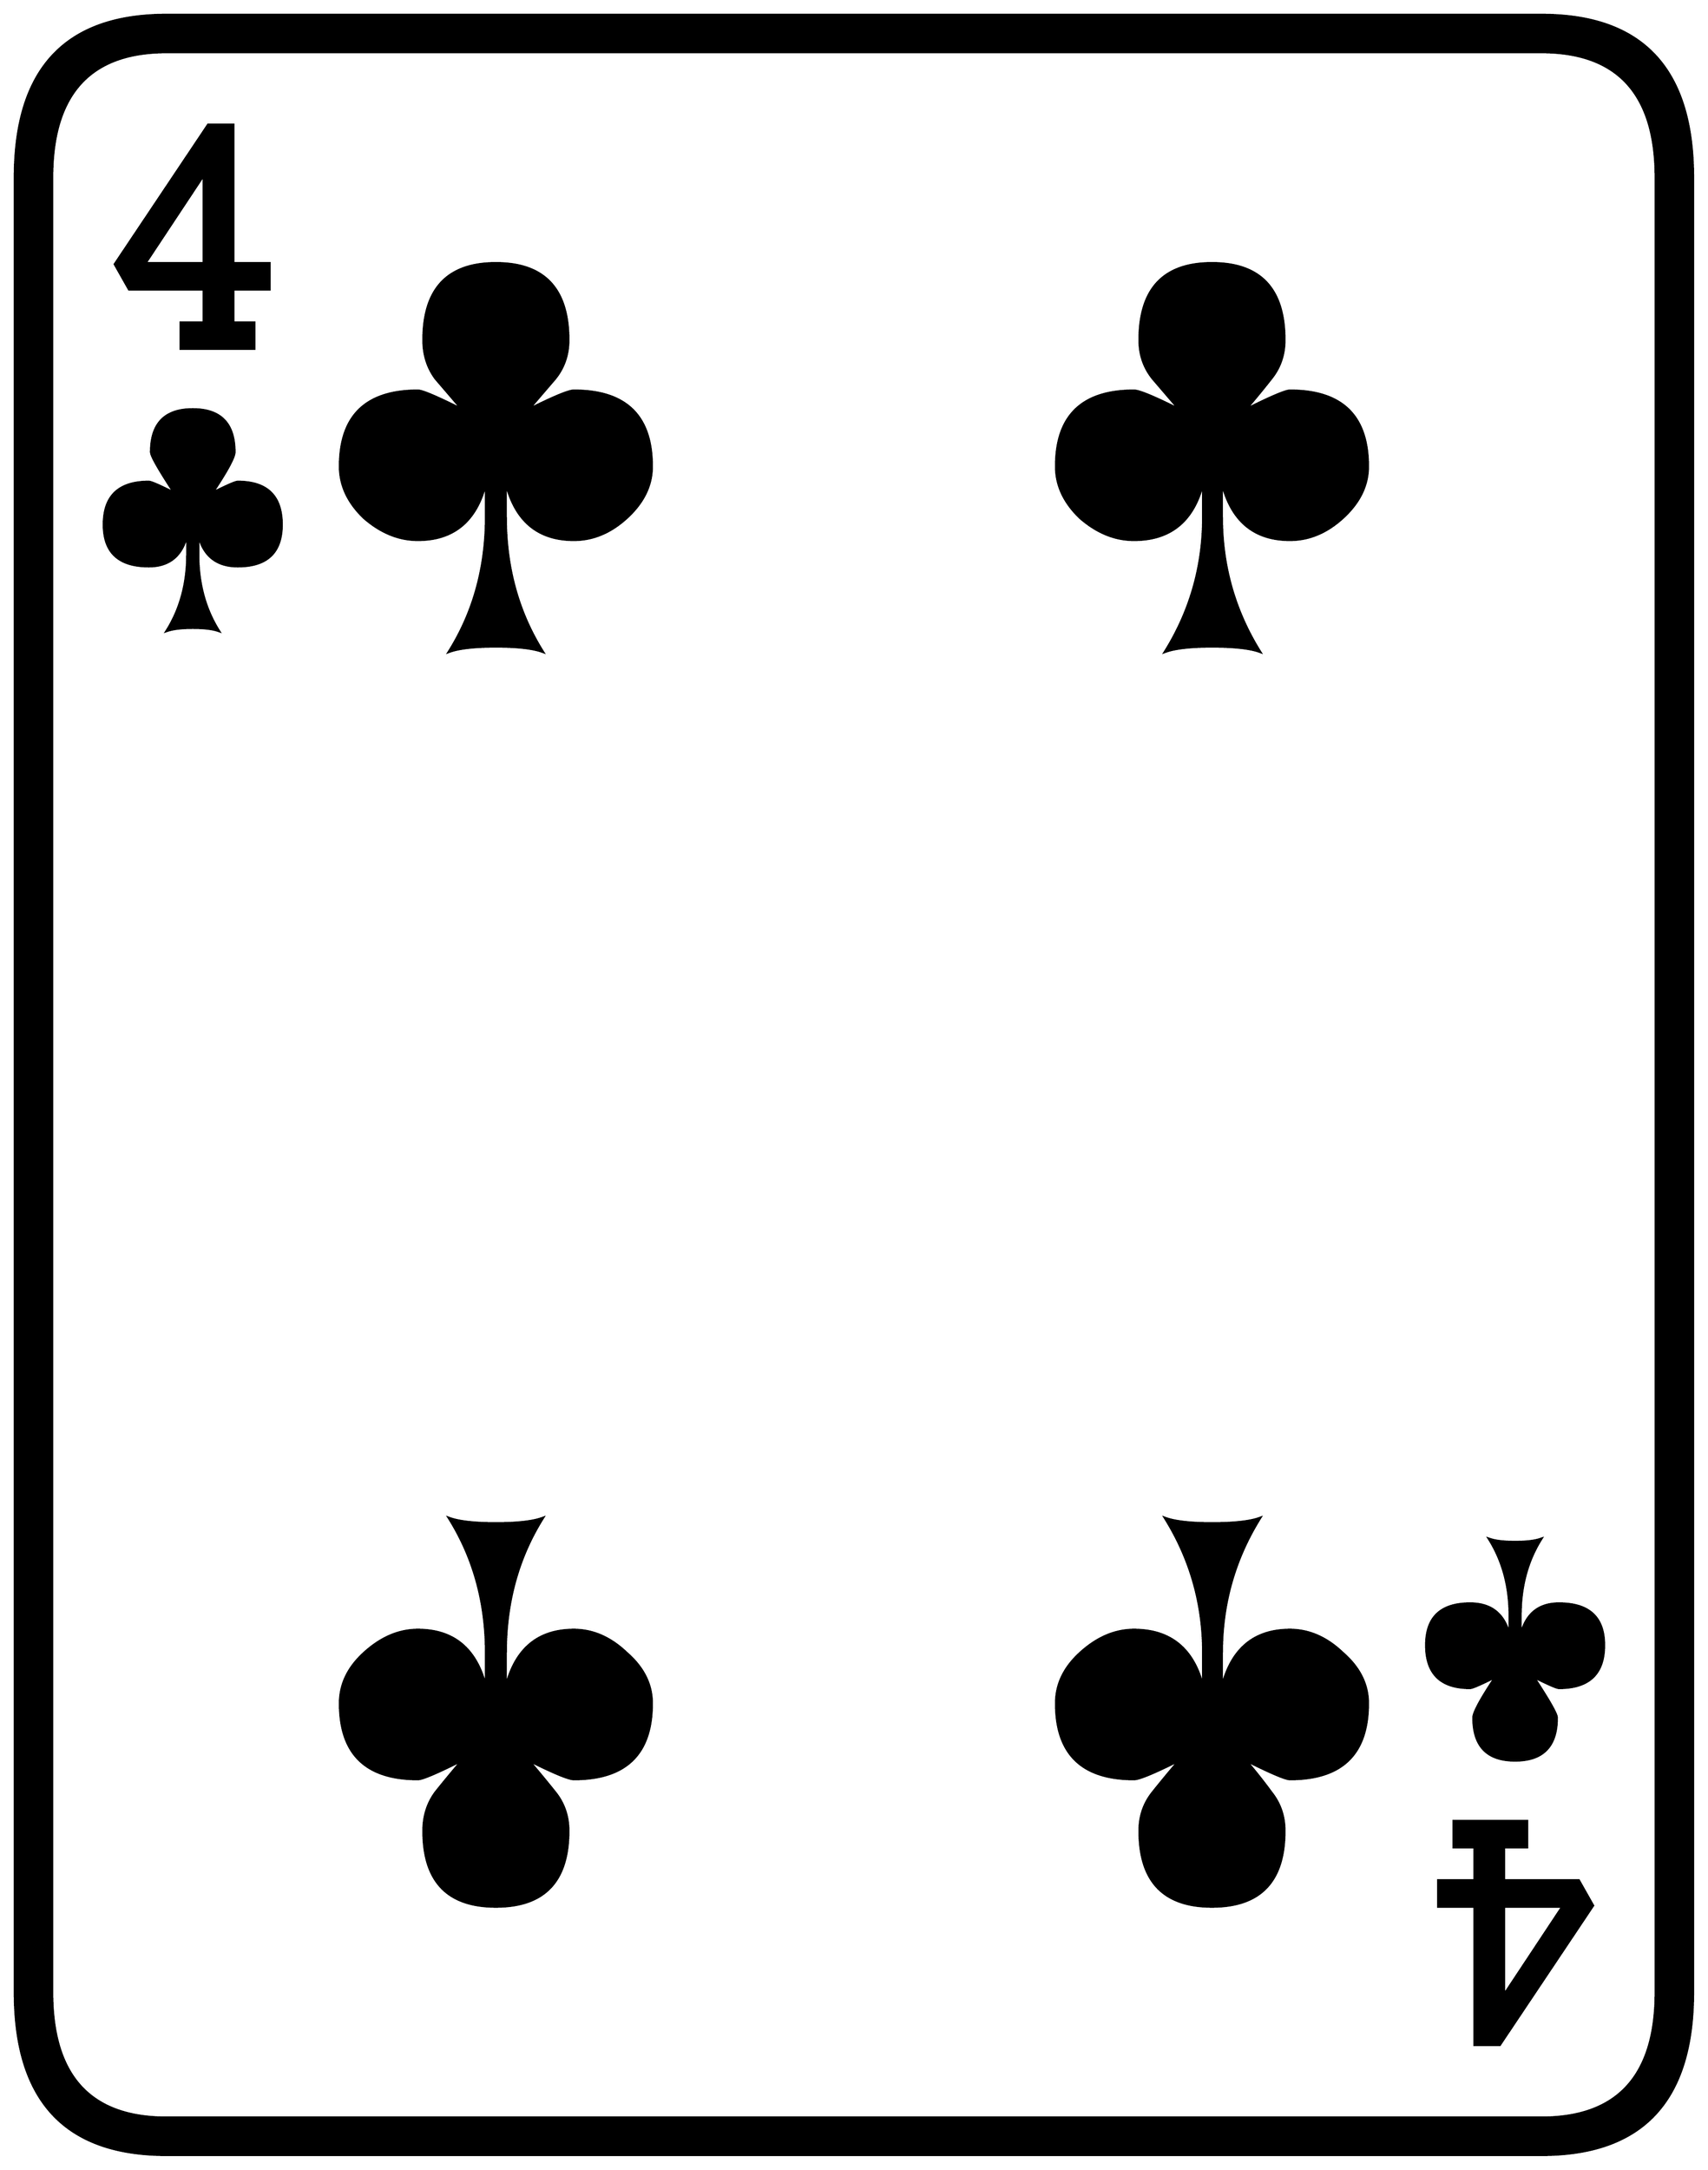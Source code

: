 


\begin{tikzpicture}[y=0.80pt, x=0.80pt, yscale=-1.0, xscale=1.0, inner sep=0pt, outer sep=0pt]
\begin{scope}[shift={(100.0,1706.0)},nonzero rule]
  \path[draw=.,fill=.,line width=1.600pt] (1578.0,244.0) .. controls
    (1578.0,342.667) and (1532.0,392.0) .. (1440.0,392.0) --
    (188.0,392.0) .. controls (96.0,392.0) and (50.0,342.667) ..
    (50.0,244.0) -- (50.0,-1408.0) .. controls (50.0,-1506.667)
    and (96.0,-1556.0) .. (188.0,-1556.0) -- (1440.0,-1556.0) ..
    controls (1532.0,-1556.0) and (1578.0,-1506.667) ..
    (1578.0,-1408.0) -- (1578.0,244.0) -- cycle(1544.0,244.0) --
    (1544.0,-1408.0) .. controls (1544.0,-1484.0) and
    (1509.333,-1522.0) .. (1440.0,-1522.0) -- (188.0,-1522.0) ..
    controls (118.667,-1522.0) and (84.0,-1484.0) ..
    (84.0,-1408.0) -- (84.0,244.0) .. controls (84.0,320.0) and
    (118.667,358.0) .. (188.0,358.0) -- (1440.0,358.0) .. controls
    (1509.333,358.0) and (1544.0,320.0) .. (1544.0,244.0) --
    cycle(1282.0,-1145.0) .. controls (1282.0,-1127.667) and
    (1274.333,-1112.0) .. (1259.0,-1098.0) .. controls
    (1244.333,-1084.667) and (1228.333,-1078.0) .. (1211.0,-1078.0) ..
    controls (1178.333,-1078.0) and (1157.667,-1095.333) ..
    (1149.0,-1130.0) -- (1149.0,-1099.0) .. controls
    (1149.0,-1054.333) and (1160.667,-1013.333) .. (1184.0,-976.0) ..
    controls (1175.333,-979.333) and (1160.667,-981.0) ..
    (1140.0,-981.0) .. controls (1120.0,-981.0) and
    (1105.667,-979.333) .. (1097.0,-976.0) .. controls
    (1120.333,-1013.333) and (1132.0,-1054.333) .. (1132.0,-1099.0) --
    (1132.0,-1130.0) .. controls (1123.333,-1095.333) and
    (1102.333,-1078.0) .. (1069.0,-1078.0) .. controls
    (1051.667,-1078.0) and (1035.333,-1084.667) .. (1020.0,-1098.0) ..
    controls (1005.333,-1112.0) and (998.0,-1127.667) ..
    (998.0,-1145.0) .. controls (998.0,-1191.0) and
    (1021.667,-1214.0) .. (1069.0,-1214.0) .. controls
    (1073.667,-1214.0) and (1087.333,-1208.333) .. (1110.0,-1197.0) ..
    controls (1102.0,-1206.333) and (1094.0,-1215.667) ..
    (1086.0,-1225.0) .. controls (1078.0,-1235.0) and
    (1074.0,-1246.667) .. (1074.0,-1260.0) .. controls
    (1074.0,-1306.667) and (1096.0,-1330.0) .. (1140.0,-1330.0) ..
    controls (1184.0,-1330.0) and (1206.0,-1306.667) ..
    (1206.0,-1260.0) .. controls (1206.0,-1246.667) and
    (1202.0,-1235.0) .. (1194.0,-1225.0) .. controls
    (1186.667,-1215.667) and (1179.0,-1206.333) .. (1171.0,-1197.0) ..
    controls (1193.667,-1208.333) and (1207.0,-1214.0) ..
    (1211.0,-1214.0) .. controls (1258.333,-1214.0) and
    (1282.0,-1191.0) .. (1282.0,-1145.0) -- cycle(630.0,-1145.0)
    .. controls (630.0,-1127.667) and (622.333,-1112.0) ..
    (607.0,-1098.0) .. controls (592.333,-1084.667) and
    (576.333,-1078.0) .. (559.0,-1078.0) .. controls
    (526.333,-1078.0) and (505.667,-1095.333) .. (497.0,-1130.0) --
    (497.0,-1099.0) .. controls (497.0,-1053.0) and
    (508.333,-1012.0) .. (531.0,-976.0) .. controls (522.333,-979.333)
    and (508.0,-981.0) .. (488.0,-981.0) .. controls
    (468.0,-981.0) and (453.667,-979.333) .. (445.0,-976.0) ..
    controls (467.667,-1012.0) and (479.0,-1053.0) ..
    (479.0,-1099.0) -- (479.0,-1130.0) .. controls
    (470.333,-1095.333) and (449.667,-1078.0) .. (417.0,-1078.0) ..
    controls (399.667,-1078.0) and (383.333,-1084.667) ..
    (368.0,-1098.0) .. controls (353.333,-1112.0) and
    (346.0,-1127.667) .. (346.0,-1145.0) .. controls
    (346.0,-1191.0) and (369.667,-1214.0) .. (417.0,-1214.0) ..
    controls (421.0,-1214.0) and (434.333,-1208.333) ..
    (457.0,-1197.0) .. controls (449.0,-1206.333) and
    (441.0,-1215.667) .. (433.0,-1225.0) .. controls
    (425.667,-1235.0) and (422.0,-1246.667) .. (422.0,-1260.0) ..
    controls (422.0,-1306.667) and (444.0,-1330.0) ..
    (488.0,-1330.0) .. controls (532.0,-1330.0) and
    (554.0,-1306.667) .. (554.0,-1260.0) .. controls
    (554.0,-1246.667) and (550.0,-1235.0) .. (542.0,-1225.0) ..
    controls (534.0,-1215.667) and (526.0,-1206.333) ..
    (518.0,-1197.0) .. controls (540.667,-1208.333) and
    (554.333,-1214.0) .. (559.0,-1214.0) .. controls
    (606.333,-1214.0) and (630.0,-1191.0) .. (630.0,-1145.0) --
    cycle(282.0,-1306.0) -- (249.0,-1306.0) -- (249.0,-1276.0)
    -- (268.0,-1276.0) -- (268.0,-1252.0) -- (201.0,-1252.0) --
    (201.0,-1276.0) -- (222.0,-1276.0) -- (222.0,-1306.0) --
    (154.0,-1306.0) -- (141.0,-1329.0) -- (226.0,-1456.0) --
    (249.0,-1456.0) -- (249.0,-1330.0) -- (282.0,-1330.0) --
    (282.0,-1306.0) -- cycle(1497.0,-72.0) .. controls
    (1497.0,-46.0) and (1483.333,-33.0) .. (1456.0,-33.0) ..
    controls (1454.0,-33.0) and (1446.333,-36.333) .. (1433.0,-43.0)
    .. controls (1447.0,-21.667) and (1454.0,-9.333) ..
    (1454.0,-6.0) .. controls (1454.0,20.0) and (1441.333,33.0) ..
    (1416.0,33.0) .. controls (1390.667,33.0) and (1378.0,20.0) ..
    (1378.0,-6.0) .. controls (1378.0,-10.667) and (1384.667,-23.0)
    .. (1398.0,-43.0) .. controls (1384.667,-36.333) and
    (1377.0,-33.0) .. (1375.0,-33.0) .. controls (1348.333,-33.0)
    and (1335.0,-46.0) .. (1335.0,-72.0) .. controls
    (1335.0,-97.333) and (1348.333,-110.0) .. (1375.0,-110.0) ..
    controls (1394.333,-110.0) and (1406.333,-100.333) ..
    (1411.0,-81.0) -- (1411.0,-99.0) .. controls (1411.0,-125.667)
    and (1404.667,-149.0) .. (1392.0,-169.0) .. controls
    (1397.333,-167.0) and (1405.333,-166.0) .. (1416.0,-166.0) ..
    controls (1426.667,-166.0) and (1434.667,-167.0) ..
    (1440.0,-169.0) .. controls (1427.333,-149.0) and
    (1421.0,-125.667) .. (1421.0,-99.0) -- (1421.0,-81.0) ..
    controls (1425.667,-100.333) and (1437.333,-110.0) ..
    (1456.0,-110.0) .. controls (1483.333,-110.0) and
    (1497.0,-97.333) .. (1497.0,-72.0) -- cycle(293.0,-1092.0) ..
    controls (293.0,-1066.667) and (279.667,-1054.0) ..
    (253.0,-1054.0) .. controls (233.667,-1054.0) and
    (221.667,-1063.667) .. (217.0,-1083.0) -- (217.0,-1065.0) ..
    controls (217.0,-1038.333) and (223.333,-1015.0) ..
    (236.0,-995.0) .. controls (230.667,-997.0) and (222.667,-998.0)
    .. (212.0,-998.0) .. controls (201.333,-998.0) and
    (193.333,-997.0) .. (188.0,-995.0) .. controls (200.667,-1015.0)
    and (207.0,-1038.333) .. (207.0,-1065.0) -- (207.0,-1083.0) ..
    controls (202.333,-1063.667) and (190.667,-1054.0) ..
    (172.0,-1054.0) .. controls (144.667,-1054.0) and
    (131.0,-1066.667) .. (131.0,-1092.0) .. controls
    (131.0,-1118.0) and (144.667,-1131.0) .. (172.0,-1131.0) ..
    controls (174.0,-1131.0) and (181.667,-1127.667) ..
    (195.0,-1121.0) .. controls (181.0,-1142.333) and
    (174.0,-1154.667) .. (174.0,-1158.0) .. controls
    (174.0,-1184.0) and (186.667,-1197.0) .. (212.0,-1197.0) ..
    controls (237.333,-1197.0) and (250.0,-1184.0) ..
    (250.0,-1158.0) .. controls (250.0,-1153.333) and
    (243.333,-1141.0) .. (230.0,-1121.0) .. controls
    (243.333,-1127.667) and (251.0,-1131.0) .. (253.0,-1131.0) ..
    controls (279.667,-1131.0) and (293.0,-1118.0) ..
    (293.0,-1092.0) -- cycle(1487.0,165.0) -- (1402.0,292.0) --
    (1379.0,292.0) -- (1379.0,166.0) -- (1346.0,166.0) --
    (1346.0,142.0) -- (1379.0,142.0) -- (1379.0,112.0) --
    (1360.0,112.0) -- (1360.0,88.0) -- (1427.0,88.0) --
    (1427.0,112.0) -- (1406.0,112.0) -- (1406.0,142.0) --
    (1474.0,142.0) -- (1487.0,165.0) -- cycle(1282.0,-19.0) ..
    controls (1282.0,27.0) and (1258.333,50.0) .. (1211.0,50.0) ..
    controls (1207.0,50.0) and (1193.667,44.333) .. (1171.0,33.0) ..
    controls (1179.0,42.333) and (1186.667,52.0) .. (1194.0,62.0) ..
    controls (1202.0,72.0) and (1206.0,83.667) .. (1206.0,97.0) ..
    controls (1206.0,143.0) and (1184.0,166.0) .. (1140.0,166.0)
    .. controls (1096.0,166.0) and (1074.0,143.0) ..
    (1074.0,97.0) .. controls (1074.0,83.667) and (1078.0,72.0) ..
    (1086.0,62.0) .. controls (1094.0,52.0) and (1102.0,42.333) ..
    (1110.0,33.0) .. controls (1087.333,44.333) and (1073.667,50.0) ..
    (1069.0,50.0) .. controls (1021.667,50.0) and (998.0,27.0) ..
    (998.0,-19.0) .. controls (998.0,-36.333) and (1005.333,-51.667)
    .. (1020.0,-65.0) .. controls (1035.333,-79.0) and
    (1051.667,-86.0) .. (1069.0,-86.0) .. controls (1102.333,-86.0)
    and (1123.333,-68.667) .. (1132.0,-34.0) -- (1132.0,-65.0) ..
    controls (1132.0,-109.667) and (1120.333,-150.667) ..
    (1097.0,-188.0) .. controls (1105.667,-184.667) and
    (1120.0,-183.0) .. (1140.0,-183.0) .. controls
    (1160.667,-183.0) and (1175.333,-184.667) .. (1184.0,-188.0) ..
    controls (1160.667,-150.667) and (1149.0,-109.667) ..
    (1149.0,-65.0) -- (1149.0,-34.0) .. controls (1157.667,-68.667)
    and (1178.333,-86.0) .. (1211.0,-86.0) .. controls
    (1228.333,-86.0) and (1244.333,-79.0) .. (1259.0,-65.0) ..
    controls (1274.333,-51.667) and (1282.0,-36.333) .. (1282.0,-19.0)
    -- cycle(630.0,-19.0) .. controls (630.0,27.0) and
    (606.333,50.0) .. (559.0,50.0) .. controls (554.333,50.0) and
    (540.667,44.333) .. (518.0,33.0) .. controls (526.0,42.333) and
    (534.0,52.0) .. (542.0,62.0) .. controls (550.0,72.0) and
    (554.0,83.667) .. (554.0,97.0) .. controls (554.0,143.0) and
    (532.0,166.0) .. (488.0,166.0) .. controls (444.0,166.0) and
    (422.0,143.0) .. (422.0,97.0) .. controls (422.0,83.667) and
    (425.667,72.0) .. (433.0,62.0) .. controls (441.0,52.0) and
    (449.0,42.333) .. (457.0,33.0) .. controls (434.333,44.333) and
    (421.0,50.0) .. (417.0,50.0) .. controls (369.667,50.0) and
    (346.0,27.0) .. (346.0,-19.0) .. controls (346.0,-36.333) and
    (353.333,-51.667) .. (368.0,-65.0) .. controls (383.333,-79.0) and
    (399.667,-86.0) .. (417.0,-86.0) .. controls (449.667,-86.0) and
    (470.333,-68.667) .. (479.0,-34.0) -- (479.0,-65.0) .. controls
    (479.0,-111.0) and (467.667,-152.0) .. (445.0,-188.0) ..
    controls (453.667,-184.667) and (468.0,-183.0) .. (488.0,-183.0)
    .. controls (508.0,-183.0) and (522.333,-184.667) ..
    (531.0,-188.0) .. controls (508.333,-152.0) and (497.0,-111.0)
    .. (497.0,-65.0) -- (497.0,-34.0) .. controls (505.667,-68.667)
    and (526.333,-86.0) .. (559.0,-86.0) .. controls (576.333,-86.0)
    and (592.333,-79.0) .. (607.0,-65.0) .. controls (622.333,-51.667)
    and (630.0,-36.333) .. (630.0,-19.0) -- cycle(222.0,-1330.0)
    -- (222.0,-1410.0) -- (169.0,-1330.0) -- (222.0,-1330.0) --
    cycle(1459.0,166.0) -- (1406.0,166.0) -- (1406.0,246.0) --
    (1459.0,166.0) -- cycle;
\end{scope}

\end{tikzpicture}

